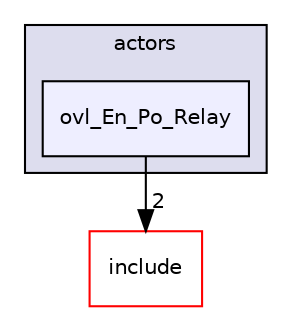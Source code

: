 digraph "src/overlays/actors/ovl_En_Po_Relay" {
  compound=true
  node [ fontsize="10", fontname="Helvetica"];
  edge [ labelfontsize="10", labelfontname="Helvetica"];
  subgraph clusterdir_e93473484be31ce7bcb356bd643a22f8 {
    graph [ bgcolor="#ddddee", pencolor="black", label="actors" fontname="Helvetica", fontsize="10", URL="dir_e93473484be31ce7bcb356bd643a22f8.html"]
  dir_b3a333ae8173b2509ad2625870e83c64 [shape=box, label="ovl_En_Po_Relay", style="filled", fillcolor="#eeeeff", pencolor="black", URL="dir_b3a333ae8173b2509ad2625870e83c64.html"];
  }
  dir_d44c64559bbebec7f509842c48db8b23 [shape=box label="include" fillcolor="white" style="filled" color="red" URL="dir_d44c64559bbebec7f509842c48db8b23.html"];
  dir_b3a333ae8173b2509ad2625870e83c64->dir_d44c64559bbebec7f509842c48db8b23 [headlabel="2", labeldistance=1.5 headhref="dir_000327_000000.html"];
}
